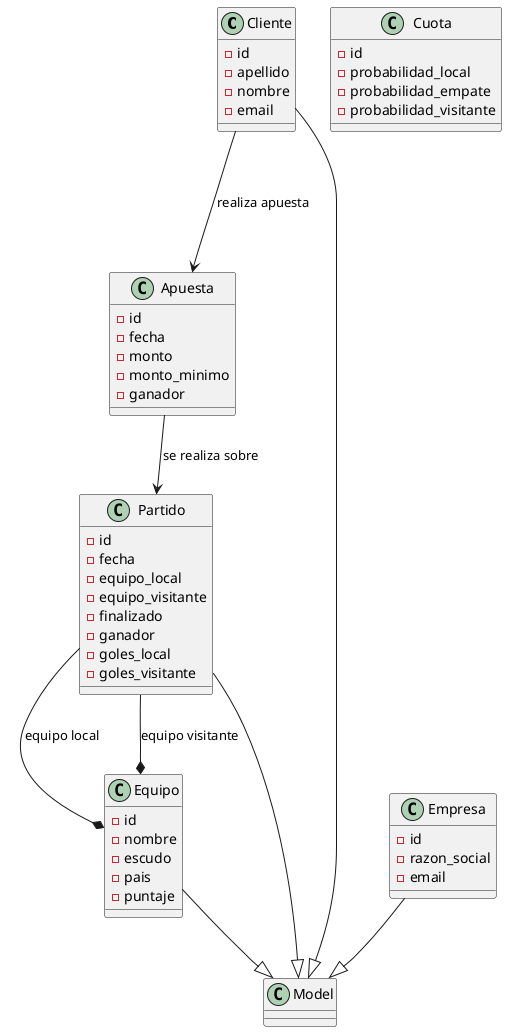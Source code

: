 @startuml:
class Cliente {
    - id
    - apellido
    - nombre 
    - email
}

class Empresa {
    - id
    - razon_social
    - email
}

class Equipo {
    - id
    - nombre
    - escudo
    - pais
    - puntaje
}


class Apuesta {
    - id
    - fecha
    - monto 
    - monto_minimo
    - ganador
}

class Cuota {
    - id
    - probabilidad_local
    - probabilidad_empate
    - probabilidad_visitante
}

class Partido {
    - id
    - fecha
    - equipo_local
    - equipo_visitante
    - finalizado
    - ganador
    - goles_local
    - goles_visitante
}

Partido --* Equipo: equipo local
Partido --* Equipo: equipo visitante

Cliente ---> Apuesta: realiza apuesta
Cliente --|> Model
Empresa --|> Model
Equipo --|> Model
Partido --|> Model

Apuesta --> Partido: se realiza sobre
@enduml
